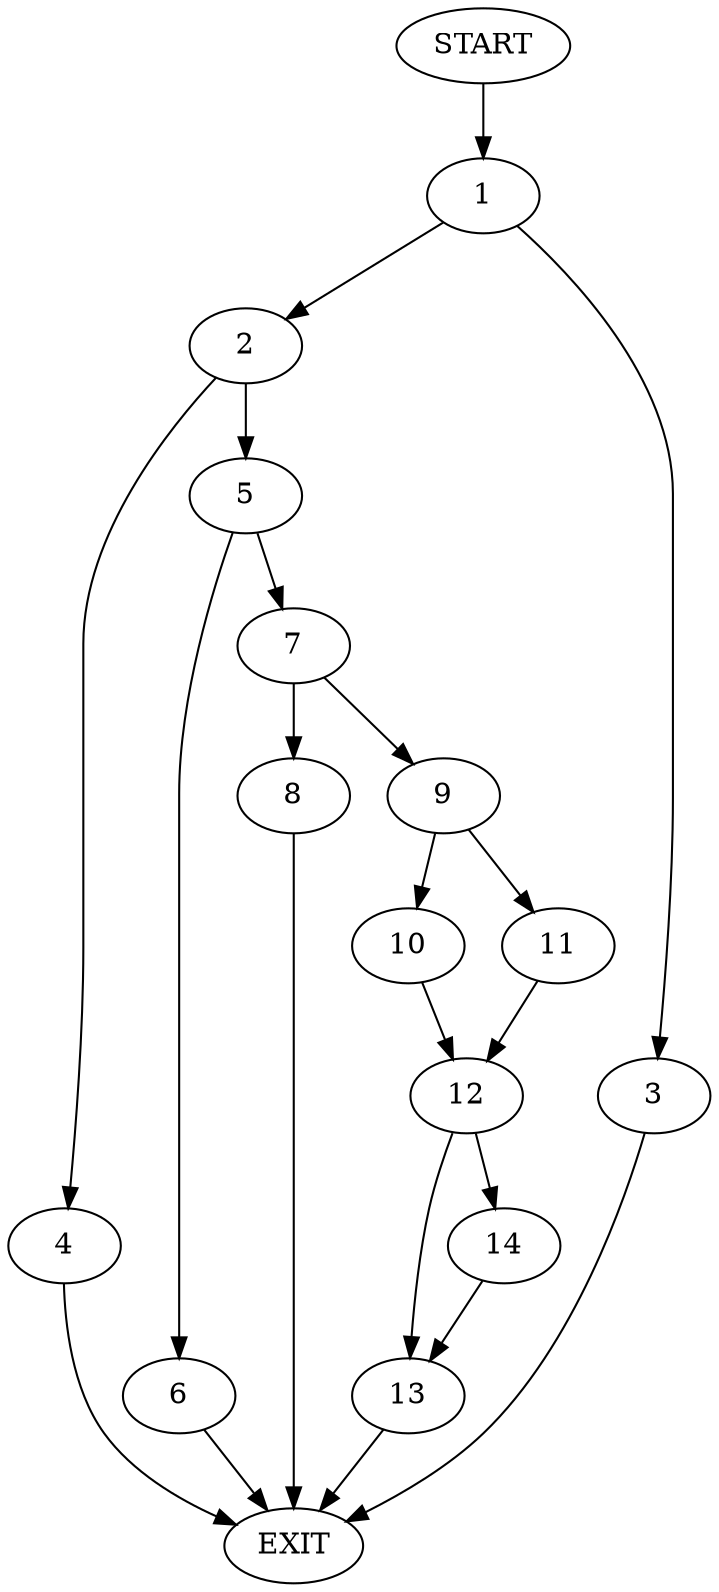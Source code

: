 digraph {
0 [label="START"]
15 [label="EXIT"]
0 -> 1
1 -> 2
1 -> 3
2 -> 4
2 -> 5
3 -> 15
4 -> 15
5 -> 6
5 -> 7
6 -> 15
7 -> 8
7 -> 9
8 -> 15
9 -> 10
9 -> 11
11 -> 12
10 -> 12
12 -> 13
12 -> 14
13 -> 15
14 -> 13
}
